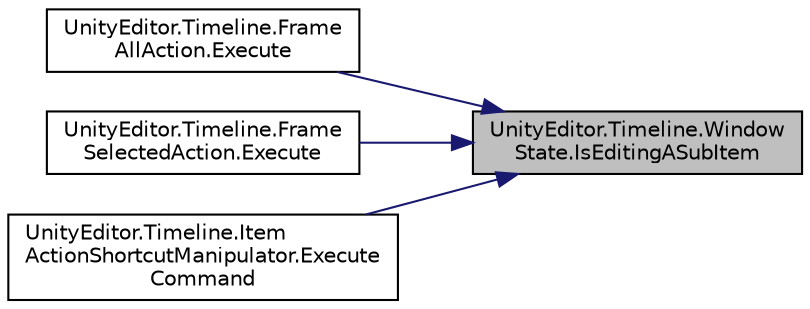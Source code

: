 digraph "UnityEditor.Timeline.WindowState.IsEditingASubItem"
{
 // LATEX_PDF_SIZE
  edge [fontname="Helvetica",fontsize="10",labelfontname="Helvetica",labelfontsize="10"];
  node [fontname="Helvetica",fontsize="10",shape=record];
  rankdir="RL";
  Node1 [label="UnityEditor.Timeline.Window\lState.IsEditingASubItem",height=0.2,width=0.4,color="black", fillcolor="grey75", style="filled", fontcolor="black",tooltip=" "];
  Node1 -> Node2 [dir="back",color="midnightblue",fontsize="10",style="solid",fontname="Helvetica"];
  Node2 [label="UnityEditor.Timeline.Frame\lAllAction.Execute",height=0.2,width=0.4,color="black", fillcolor="white", style="filled",URL="$class_unity_editor_1_1_timeline_1_1_frame_all_action.html#a9ef0a2710f2a1d3141f217b4fe28d8ff",tooltip=" "];
  Node1 -> Node3 [dir="back",color="midnightblue",fontsize="10",style="solid",fontname="Helvetica"];
  Node3 [label="UnityEditor.Timeline.Frame\lSelectedAction.Execute",height=0.2,width=0.4,color="black", fillcolor="white", style="filled",URL="$class_unity_editor_1_1_timeline_1_1_frame_selected_action.html#a129bc2cda89a2bd8ca9a597c94fee63f",tooltip=" "];
  Node1 -> Node4 [dir="back",color="midnightblue",fontsize="10",style="solid",fontname="Helvetica"];
  Node4 [label="UnityEditor.Timeline.Item\lActionShortcutManipulator.Execute\lCommand",height=0.2,width=0.4,color="black", fillcolor="white", style="filled",URL="$class_unity_editor_1_1_timeline_1_1_item_action_shortcut_manipulator.html#abaf577d380179cb9e3104eb48362aca0",tooltip=" "];
}
